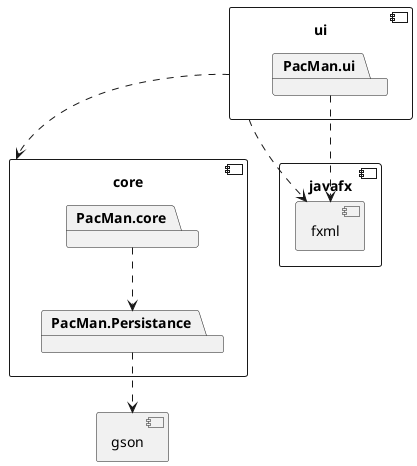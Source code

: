 @startuml
component core {
	package PacMan.core
	package PacMan.Persistance
}
component gson {
}
component ui {
	package PacMan.ui
}
component javafx {
	component fxml {
	}
}
PacMan.ui ..> fxml
ui ..> fxml
ui ..> core
PacMan.core ..> PacMan.Persistance
PacMan.Persistance ..> gson
@enduml